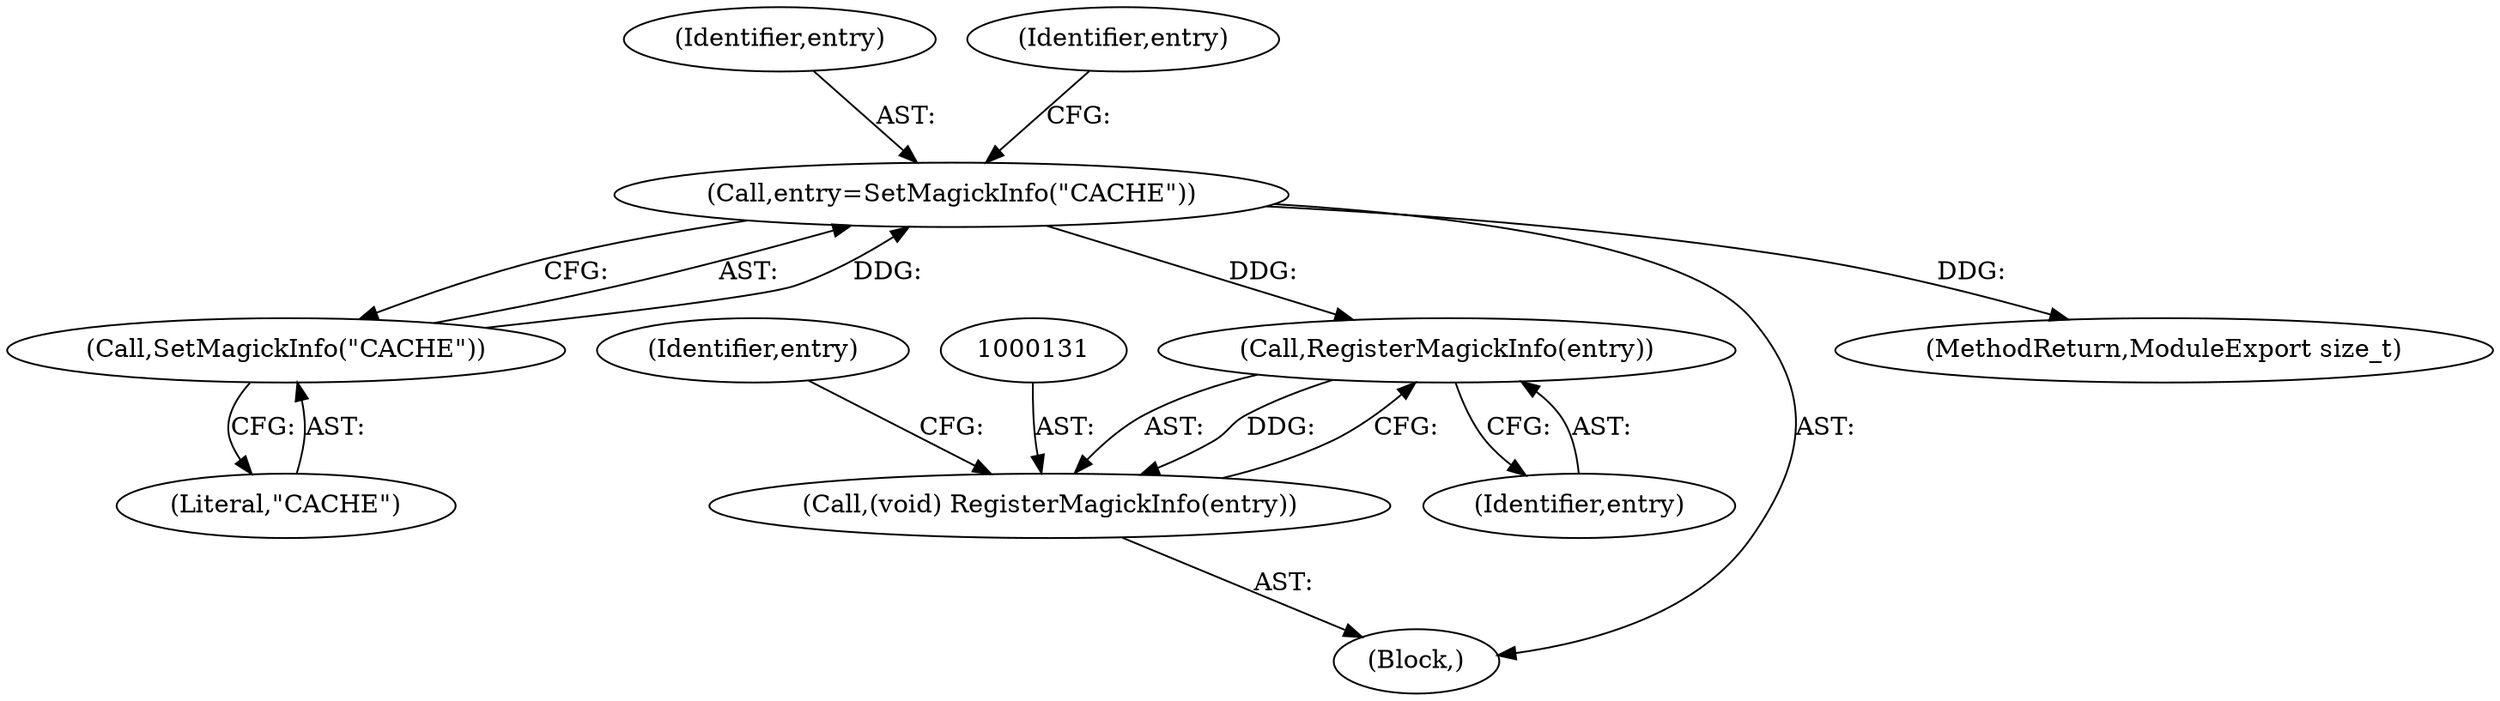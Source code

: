 digraph "0_ImageMagick_b007dd3a048097d8f58949297f5b434612e1e1a3@pointer" {
"1000104" [label="(Call,entry=SetMagickInfo(\"CACHE\"))"];
"1000106" [label="(Call,SetMagickInfo(\"CACHE\"))"];
"1000132" [label="(Call,RegisterMagickInfo(entry))"];
"1000130" [label="(Call,(void) RegisterMagickInfo(entry))"];
"1000105" [label="(Identifier,entry)"];
"1000130" [label="(Call,(void) RegisterMagickInfo(entry))"];
"1000132" [label="(Call,RegisterMagickInfo(entry))"];
"1000135" [label="(Identifier,entry)"];
"1000110" [label="(Identifier,entry)"];
"1000107" [label="(Literal,\"CACHE\")"];
"1000104" [label="(Call,entry=SetMagickInfo(\"CACHE\"))"];
"1000133" [label="(Identifier,entry)"];
"1000102" [label="(Block,)"];
"1000106" [label="(Call,SetMagickInfo(\"CACHE\"))"];
"1000182" [label="(MethodReturn,ModuleExport size_t)"];
"1000104" -> "1000102"  [label="AST: "];
"1000104" -> "1000106"  [label="CFG: "];
"1000105" -> "1000104"  [label="AST: "];
"1000106" -> "1000104"  [label="AST: "];
"1000110" -> "1000104"  [label="CFG: "];
"1000104" -> "1000182"  [label="DDG: "];
"1000106" -> "1000104"  [label="DDG: "];
"1000104" -> "1000132"  [label="DDG: "];
"1000106" -> "1000107"  [label="CFG: "];
"1000107" -> "1000106"  [label="AST: "];
"1000132" -> "1000130"  [label="AST: "];
"1000132" -> "1000133"  [label="CFG: "];
"1000133" -> "1000132"  [label="AST: "];
"1000130" -> "1000132"  [label="CFG: "];
"1000132" -> "1000130"  [label="DDG: "];
"1000130" -> "1000102"  [label="AST: "];
"1000131" -> "1000130"  [label="AST: "];
"1000135" -> "1000130"  [label="CFG: "];
}
